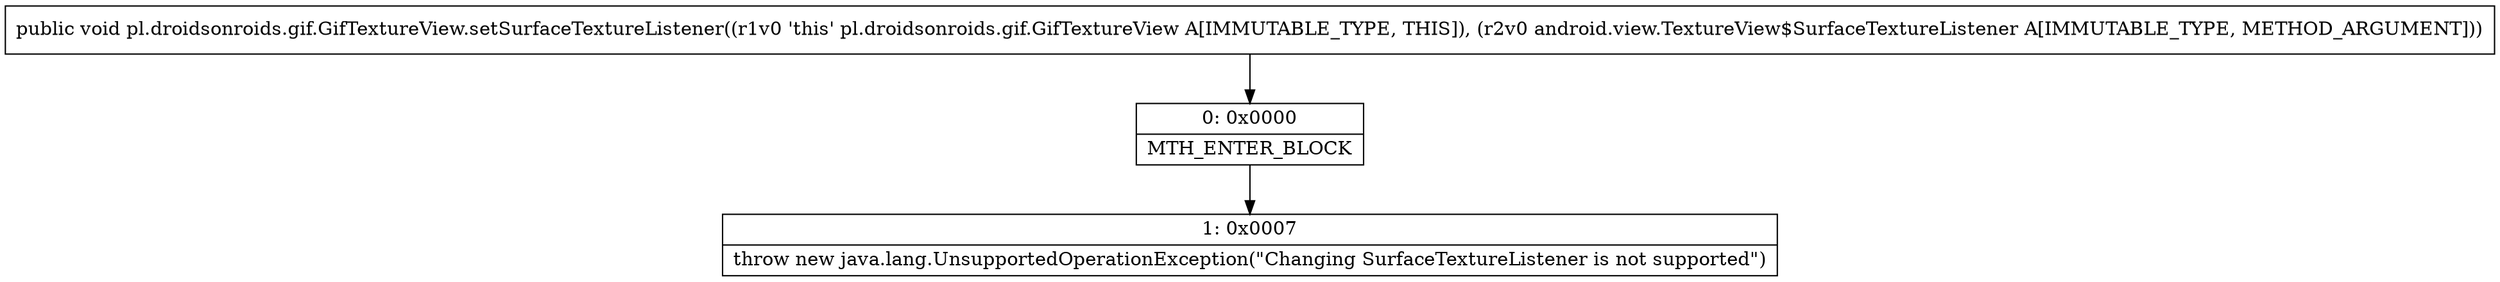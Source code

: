 digraph "CFG forpl.droidsonroids.gif.GifTextureView.setSurfaceTextureListener(Landroid\/view\/TextureView$SurfaceTextureListener;)V" {
Node_0 [shape=record,label="{0\:\ 0x0000|MTH_ENTER_BLOCK\l}"];
Node_1 [shape=record,label="{1\:\ 0x0007|throw new java.lang.UnsupportedOperationException(\"Changing SurfaceTextureListener is not supported\")\l}"];
MethodNode[shape=record,label="{public void pl.droidsonroids.gif.GifTextureView.setSurfaceTextureListener((r1v0 'this' pl.droidsonroids.gif.GifTextureView A[IMMUTABLE_TYPE, THIS]), (r2v0 android.view.TextureView$SurfaceTextureListener A[IMMUTABLE_TYPE, METHOD_ARGUMENT])) }"];
MethodNode -> Node_0;
Node_0 -> Node_1;
}


